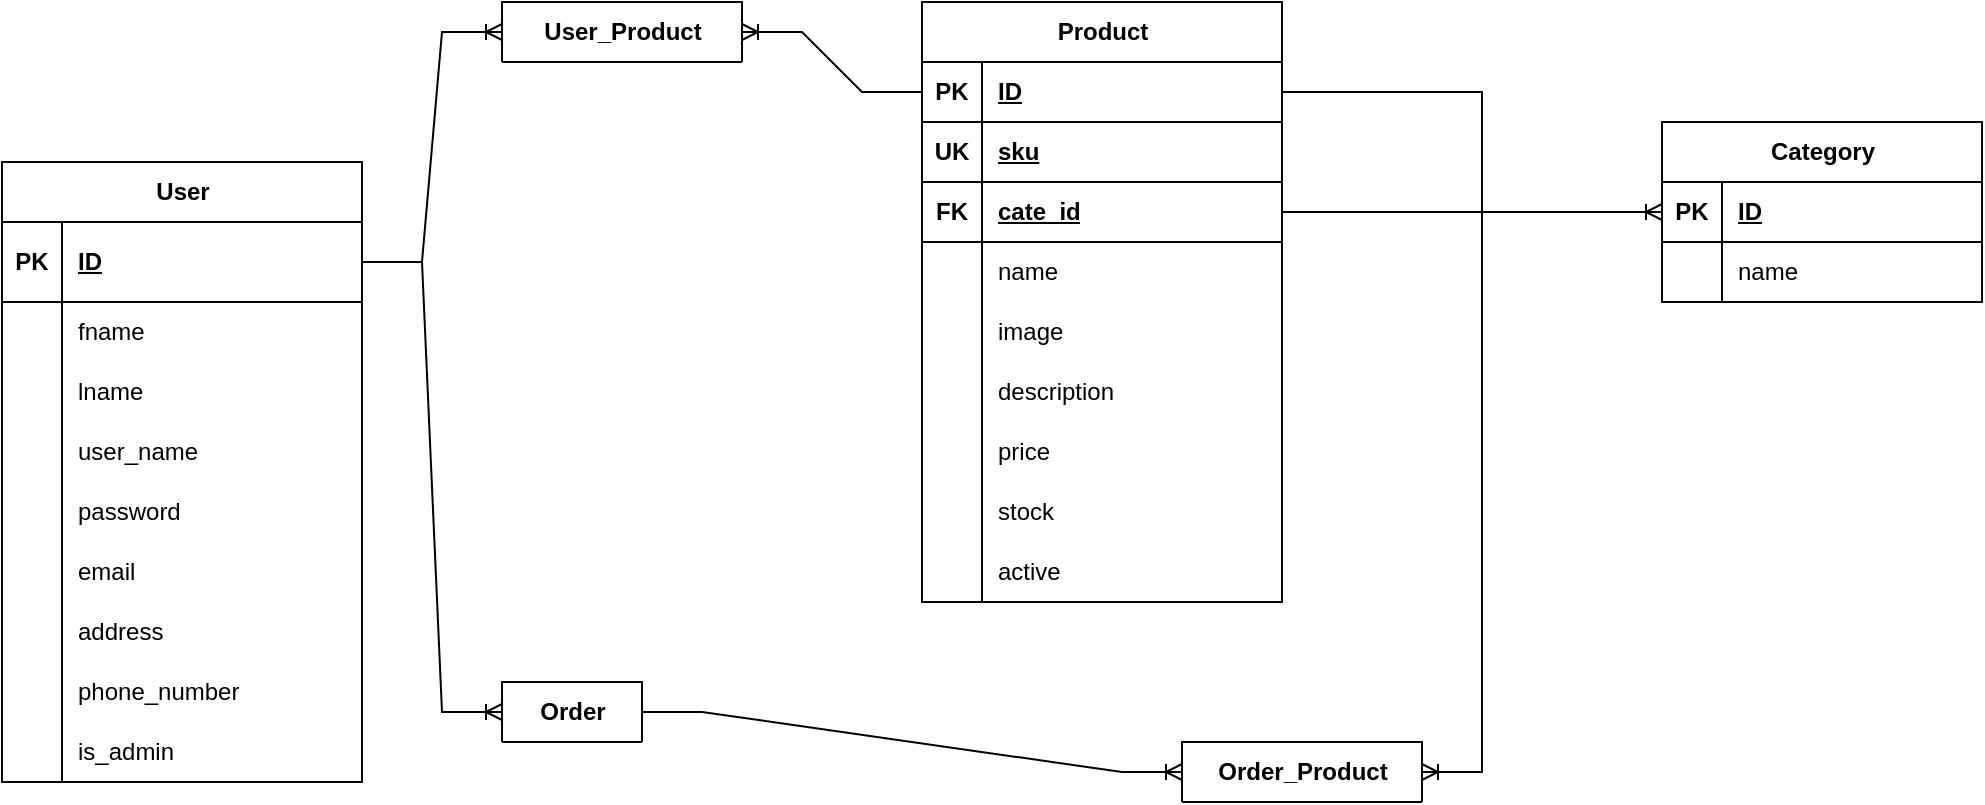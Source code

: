 <mxfile version="21.7.5" type="device">
  <diagram id="R2lEEEUBdFMjLlhIrx00" name="Page-1">
    <mxGraphModel dx="1034" dy="959" grid="1" gridSize="10" guides="1" tooltips="1" connect="1" arrows="1" fold="1" page="0" pageScale="1" pageWidth="850" pageHeight="1100" math="0" shadow="0" extFonts="Permanent Marker^https://fonts.googleapis.com/css?family=Permanent+Marker">
      <root>
        <mxCell id="0" />
        <mxCell id="1" parent="0" />
        <mxCell id="uQUNRMzhRuDib_gHSksI-64" value="User" style="shape=table;startSize=30;container=1;collapsible=1;childLayout=tableLayout;fixedRows=1;rowLines=0;fontStyle=1;align=center;resizeLast=1;html=1;" parent="1" vertex="1">
          <mxGeometry x="70" y="-160" width="180" height="310" as="geometry" />
        </mxCell>
        <mxCell id="uQUNRMzhRuDib_gHSksI-65" value="" style="shape=tableRow;horizontal=0;startSize=0;swimlaneHead=0;swimlaneBody=0;fillColor=none;collapsible=0;dropTarget=0;points=[[0,0.5],[1,0.5]];portConstraint=eastwest;top=0;left=0;right=0;bottom=1;" parent="uQUNRMzhRuDib_gHSksI-64" vertex="1">
          <mxGeometry y="30" width="180" height="40" as="geometry" />
        </mxCell>
        <mxCell id="uQUNRMzhRuDib_gHSksI-66" value="PK" style="shape=partialRectangle;connectable=0;fillColor=none;top=0;left=0;bottom=0;right=0;fontStyle=1;overflow=hidden;whiteSpace=wrap;html=1;" parent="uQUNRMzhRuDib_gHSksI-65" vertex="1">
          <mxGeometry width="30" height="40" as="geometry">
            <mxRectangle width="30" height="40" as="alternateBounds" />
          </mxGeometry>
        </mxCell>
        <mxCell id="uQUNRMzhRuDib_gHSksI-67" value="ID" style="shape=partialRectangle;connectable=0;fillColor=none;top=0;left=0;bottom=0;right=0;align=left;spacingLeft=6;fontStyle=5;overflow=hidden;whiteSpace=wrap;html=1;" parent="uQUNRMzhRuDib_gHSksI-65" vertex="1">
          <mxGeometry x="30" width="150" height="40" as="geometry">
            <mxRectangle width="150" height="40" as="alternateBounds" />
          </mxGeometry>
        </mxCell>
        <mxCell id="uQUNRMzhRuDib_gHSksI-71" value="" style="shape=tableRow;horizontal=0;startSize=0;swimlaneHead=0;swimlaneBody=0;fillColor=none;collapsible=0;dropTarget=0;points=[[0,0.5],[1,0.5]];portConstraint=eastwest;top=0;left=0;right=0;bottom=0;" parent="uQUNRMzhRuDib_gHSksI-64" vertex="1">
          <mxGeometry y="70" width="180" height="30" as="geometry" />
        </mxCell>
        <mxCell id="uQUNRMzhRuDib_gHSksI-72" value="" style="shape=partialRectangle;connectable=0;fillColor=none;top=0;left=0;bottom=0;right=0;editable=1;overflow=hidden;whiteSpace=wrap;html=1;" parent="uQUNRMzhRuDib_gHSksI-71" vertex="1">
          <mxGeometry width="30" height="30" as="geometry">
            <mxRectangle width="30" height="30" as="alternateBounds" />
          </mxGeometry>
        </mxCell>
        <mxCell id="uQUNRMzhRuDib_gHSksI-73" value="fname" style="shape=partialRectangle;connectable=0;fillColor=none;top=0;left=0;bottom=0;right=0;align=left;spacingLeft=6;overflow=hidden;whiteSpace=wrap;html=1;" parent="uQUNRMzhRuDib_gHSksI-71" vertex="1">
          <mxGeometry x="30" width="150" height="30" as="geometry">
            <mxRectangle width="150" height="30" as="alternateBounds" />
          </mxGeometry>
        </mxCell>
        <mxCell id="uQUNRMzhRuDib_gHSksI-74" value="" style="shape=tableRow;horizontal=0;startSize=0;swimlaneHead=0;swimlaneBody=0;fillColor=none;collapsible=0;dropTarget=0;points=[[0,0.5],[1,0.5]];portConstraint=eastwest;top=0;left=0;right=0;bottom=0;" parent="uQUNRMzhRuDib_gHSksI-64" vertex="1">
          <mxGeometry y="100" width="180" height="30" as="geometry" />
        </mxCell>
        <mxCell id="uQUNRMzhRuDib_gHSksI-75" value="" style="shape=partialRectangle;connectable=0;fillColor=none;top=0;left=0;bottom=0;right=0;editable=1;overflow=hidden;whiteSpace=wrap;html=1;" parent="uQUNRMzhRuDib_gHSksI-74" vertex="1">
          <mxGeometry width="30" height="30" as="geometry">
            <mxRectangle width="30" height="30" as="alternateBounds" />
          </mxGeometry>
        </mxCell>
        <mxCell id="uQUNRMzhRuDib_gHSksI-76" value="lname" style="shape=partialRectangle;connectable=0;fillColor=none;top=0;left=0;bottom=0;right=0;align=left;spacingLeft=6;overflow=hidden;whiteSpace=wrap;html=1;" parent="uQUNRMzhRuDib_gHSksI-74" vertex="1">
          <mxGeometry x="30" width="150" height="30" as="geometry">
            <mxRectangle width="150" height="30" as="alternateBounds" />
          </mxGeometry>
        </mxCell>
        <mxCell id="uQUNRMzhRuDib_gHSksI-77" value="" style="shape=tableRow;horizontal=0;startSize=0;swimlaneHead=0;swimlaneBody=0;fillColor=none;collapsible=0;dropTarget=0;points=[[0,0.5],[1,0.5]];portConstraint=eastwest;top=0;left=0;right=0;bottom=0;" parent="uQUNRMzhRuDib_gHSksI-64" vertex="1">
          <mxGeometry y="130" width="180" height="30" as="geometry" />
        </mxCell>
        <mxCell id="uQUNRMzhRuDib_gHSksI-78" value="" style="shape=partialRectangle;connectable=0;fillColor=none;top=0;left=0;bottom=0;right=0;editable=1;overflow=hidden;whiteSpace=wrap;html=1;" parent="uQUNRMzhRuDib_gHSksI-77" vertex="1">
          <mxGeometry width="30" height="30" as="geometry">
            <mxRectangle width="30" height="30" as="alternateBounds" />
          </mxGeometry>
        </mxCell>
        <mxCell id="uQUNRMzhRuDib_gHSksI-79" value="user_name" style="shape=partialRectangle;connectable=0;fillColor=none;top=0;left=0;bottom=0;right=0;align=left;spacingLeft=6;overflow=hidden;whiteSpace=wrap;html=1;" parent="uQUNRMzhRuDib_gHSksI-77" vertex="1">
          <mxGeometry x="30" width="150" height="30" as="geometry">
            <mxRectangle width="150" height="30" as="alternateBounds" />
          </mxGeometry>
        </mxCell>
        <mxCell id="uQUNRMzhRuDib_gHSksI-80" value="" style="shape=tableRow;horizontal=0;startSize=0;swimlaneHead=0;swimlaneBody=0;fillColor=none;collapsible=0;dropTarget=0;points=[[0,0.5],[1,0.5]];portConstraint=eastwest;top=0;left=0;right=0;bottom=0;" parent="uQUNRMzhRuDib_gHSksI-64" vertex="1">
          <mxGeometry y="160" width="180" height="30" as="geometry" />
        </mxCell>
        <mxCell id="uQUNRMzhRuDib_gHSksI-81" value="" style="shape=partialRectangle;connectable=0;fillColor=none;top=0;left=0;bottom=0;right=0;editable=1;overflow=hidden;whiteSpace=wrap;html=1;" parent="uQUNRMzhRuDib_gHSksI-80" vertex="1">
          <mxGeometry width="30" height="30" as="geometry">
            <mxRectangle width="30" height="30" as="alternateBounds" />
          </mxGeometry>
        </mxCell>
        <mxCell id="uQUNRMzhRuDib_gHSksI-82" value="password" style="shape=partialRectangle;connectable=0;fillColor=none;top=0;left=0;bottom=0;right=0;align=left;spacingLeft=6;overflow=hidden;whiteSpace=wrap;html=1;" parent="uQUNRMzhRuDib_gHSksI-80" vertex="1">
          <mxGeometry x="30" width="150" height="30" as="geometry">
            <mxRectangle width="150" height="30" as="alternateBounds" />
          </mxGeometry>
        </mxCell>
        <mxCell id="uQUNRMzhRuDib_gHSksI-83" value="" style="shape=tableRow;horizontal=0;startSize=0;swimlaneHead=0;swimlaneBody=0;fillColor=none;collapsible=0;dropTarget=0;points=[[0,0.5],[1,0.5]];portConstraint=eastwest;top=0;left=0;right=0;bottom=0;" parent="uQUNRMzhRuDib_gHSksI-64" vertex="1">
          <mxGeometry y="190" width="180" height="30" as="geometry" />
        </mxCell>
        <mxCell id="uQUNRMzhRuDib_gHSksI-84" value="" style="shape=partialRectangle;connectable=0;fillColor=none;top=0;left=0;bottom=0;right=0;editable=1;overflow=hidden;whiteSpace=wrap;html=1;" parent="uQUNRMzhRuDib_gHSksI-83" vertex="1">
          <mxGeometry width="30" height="30" as="geometry">
            <mxRectangle width="30" height="30" as="alternateBounds" />
          </mxGeometry>
        </mxCell>
        <mxCell id="uQUNRMzhRuDib_gHSksI-85" value="email" style="shape=partialRectangle;connectable=0;fillColor=none;top=0;left=0;bottom=0;right=0;align=left;spacingLeft=6;overflow=hidden;whiteSpace=wrap;html=1;" parent="uQUNRMzhRuDib_gHSksI-83" vertex="1">
          <mxGeometry x="30" width="150" height="30" as="geometry">
            <mxRectangle width="150" height="30" as="alternateBounds" />
          </mxGeometry>
        </mxCell>
        <mxCell id="uQUNRMzhRuDib_gHSksI-86" value="" style="shape=tableRow;horizontal=0;startSize=0;swimlaneHead=0;swimlaneBody=0;fillColor=none;collapsible=0;dropTarget=0;points=[[0,0.5],[1,0.5]];portConstraint=eastwest;top=0;left=0;right=0;bottom=0;" parent="uQUNRMzhRuDib_gHSksI-64" vertex="1">
          <mxGeometry y="220" width="180" height="30" as="geometry" />
        </mxCell>
        <mxCell id="uQUNRMzhRuDib_gHSksI-87" value="" style="shape=partialRectangle;connectable=0;fillColor=none;top=0;left=0;bottom=0;right=0;editable=1;overflow=hidden;whiteSpace=wrap;html=1;" parent="uQUNRMzhRuDib_gHSksI-86" vertex="1">
          <mxGeometry width="30" height="30" as="geometry">
            <mxRectangle width="30" height="30" as="alternateBounds" />
          </mxGeometry>
        </mxCell>
        <mxCell id="uQUNRMzhRuDib_gHSksI-88" value="address" style="shape=partialRectangle;connectable=0;fillColor=none;top=0;left=0;bottom=0;right=0;align=left;spacingLeft=6;overflow=hidden;whiteSpace=wrap;html=1;" parent="uQUNRMzhRuDib_gHSksI-86" vertex="1">
          <mxGeometry x="30" width="150" height="30" as="geometry">
            <mxRectangle width="150" height="30" as="alternateBounds" />
          </mxGeometry>
        </mxCell>
        <mxCell id="uQUNRMzhRuDib_gHSksI-89" value="" style="shape=tableRow;horizontal=0;startSize=0;swimlaneHead=0;swimlaneBody=0;fillColor=none;collapsible=0;dropTarget=0;points=[[0,0.5],[1,0.5]];portConstraint=eastwest;top=0;left=0;right=0;bottom=0;" parent="uQUNRMzhRuDib_gHSksI-64" vertex="1">
          <mxGeometry y="250" width="180" height="30" as="geometry" />
        </mxCell>
        <mxCell id="uQUNRMzhRuDib_gHSksI-90" value="" style="shape=partialRectangle;connectable=0;fillColor=none;top=0;left=0;bottom=0;right=0;editable=1;overflow=hidden;whiteSpace=wrap;html=1;" parent="uQUNRMzhRuDib_gHSksI-89" vertex="1">
          <mxGeometry width="30" height="30" as="geometry">
            <mxRectangle width="30" height="30" as="alternateBounds" />
          </mxGeometry>
        </mxCell>
        <mxCell id="uQUNRMzhRuDib_gHSksI-91" value="phone_number" style="shape=partialRectangle;connectable=0;fillColor=none;top=0;left=0;bottom=0;right=0;align=left;spacingLeft=6;overflow=hidden;whiteSpace=wrap;html=1;" parent="uQUNRMzhRuDib_gHSksI-89" vertex="1">
          <mxGeometry x="30" width="150" height="30" as="geometry">
            <mxRectangle width="150" height="30" as="alternateBounds" />
          </mxGeometry>
        </mxCell>
        <mxCell id="uQUNRMzhRuDib_gHSksI-92" value="" style="shape=tableRow;horizontal=0;startSize=0;swimlaneHead=0;swimlaneBody=0;fillColor=none;collapsible=0;dropTarget=0;points=[[0,0.5],[1,0.5]];portConstraint=eastwest;top=0;left=0;right=0;bottom=0;" parent="uQUNRMzhRuDib_gHSksI-64" vertex="1">
          <mxGeometry y="280" width="180" height="30" as="geometry" />
        </mxCell>
        <mxCell id="uQUNRMzhRuDib_gHSksI-93" value="" style="shape=partialRectangle;connectable=0;fillColor=none;top=0;left=0;bottom=0;right=0;editable=1;overflow=hidden;whiteSpace=wrap;html=1;" parent="uQUNRMzhRuDib_gHSksI-92" vertex="1">
          <mxGeometry width="30" height="30" as="geometry">
            <mxRectangle width="30" height="30" as="alternateBounds" />
          </mxGeometry>
        </mxCell>
        <mxCell id="uQUNRMzhRuDib_gHSksI-94" value="is_admin" style="shape=partialRectangle;connectable=0;fillColor=none;top=0;left=0;bottom=0;right=0;align=left;spacingLeft=6;overflow=hidden;whiteSpace=wrap;html=1;" parent="uQUNRMzhRuDib_gHSksI-92" vertex="1">
          <mxGeometry x="30" width="150" height="30" as="geometry">
            <mxRectangle width="150" height="30" as="alternateBounds" />
          </mxGeometry>
        </mxCell>
        <mxCell id="uQUNRMzhRuDib_gHSksI-95" value="Product" style="shape=table;startSize=30;container=1;collapsible=1;childLayout=tableLayout;fixedRows=1;rowLines=0;fontStyle=1;align=center;resizeLast=1;html=1;" parent="1" vertex="1">
          <mxGeometry x="530" y="-240" width="180" height="300" as="geometry" />
        </mxCell>
        <mxCell id="uQUNRMzhRuDib_gHSksI-96" value="" style="shape=tableRow;horizontal=0;startSize=0;swimlaneHead=0;swimlaneBody=0;fillColor=none;collapsible=0;dropTarget=0;points=[[0,0.5],[1,0.5]];portConstraint=eastwest;top=0;left=0;right=0;bottom=1;" parent="uQUNRMzhRuDib_gHSksI-95" vertex="1">
          <mxGeometry y="30" width="180" height="30" as="geometry" />
        </mxCell>
        <mxCell id="uQUNRMzhRuDib_gHSksI-97" value="PK" style="shape=partialRectangle;connectable=0;fillColor=none;top=0;left=0;bottom=0;right=0;fontStyle=1;overflow=hidden;whiteSpace=wrap;html=1;" parent="uQUNRMzhRuDib_gHSksI-96" vertex="1">
          <mxGeometry width="30" height="30" as="geometry">
            <mxRectangle width="30" height="30" as="alternateBounds" />
          </mxGeometry>
        </mxCell>
        <mxCell id="uQUNRMzhRuDib_gHSksI-98" value="ID" style="shape=partialRectangle;connectable=0;fillColor=none;top=0;left=0;bottom=0;right=0;align=left;spacingLeft=6;fontStyle=5;overflow=hidden;whiteSpace=wrap;html=1;" parent="uQUNRMzhRuDib_gHSksI-96" vertex="1">
          <mxGeometry x="30" width="150" height="30" as="geometry">
            <mxRectangle width="150" height="30" as="alternateBounds" />
          </mxGeometry>
        </mxCell>
        <mxCell id="uQUNRMzhRuDib_gHSksI-123" value="" style="shape=tableRow;horizontal=0;startSize=0;swimlaneHead=0;swimlaneBody=0;fillColor=none;collapsible=0;dropTarget=0;points=[[0,0.5],[1,0.5]];portConstraint=eastwest;top=0;left=0;right=0;bottom=1;" parent="uQUNRMzhRuDib_gHSksI-95" vertex="1">
          <mxGeometry y="60" width="180" height="30" as="geometry" />
        </mxCell>
        <mxCell id="uQUNRMzhRuDib_gHSksI-124" value="UK" style="shape=partialRectangle;connectable=0;fillColor=none;top=0;left=0;bottom=0;right=0;fontStyle=1;overflow=hidden;whiteSpace=wrap;html=1;" parent="uQUNRMzhRuDib_gHSksI-123" vertex="1">
          <mxGeometry width="30" height="30" as="geometry">
            <mxRectangle width="30" height="30" as="alternateBounds" />
          </mxGeometry>
        </mxCell>
        <mxCell id="uQUNRMzhRuDib_gHSksI-125" value="sku" style="shape=partialRectangle;connectable=0;fillColor=none;top=0;left=0;bottom=0;right=0;align=left;spacingLeft=6;fontStyle=5;overflow=hidden;whiteSpace=wrap;html=1;" parent="uQUNRMzhRuDib_gHSksI-123" vertex="1">
          <mxGeometry x="30" width="150" height="30" as="geometry">
            <mxRectangle width="150" height="30" as="alternateBounds" />
          </mxGeometry>
        </mxCell>
        <mxCell id="uQUNRMzhRuDib_gHSksI-129" value="" style="shape=tableRow;horizontal=0;startSize=0;swimlaneHead=0;swimlaneBody=0;fillColor=none;collapsible=0;dropTarget=0;points=[[0,0.5],[1,0.5]];portConstraint=eastwest;top=0;left=0;right=0;bottom=1;" parent="uQUNRMzhRuDib_gHSksI-95" vertex="1">
          <mxGeometry y="90" width="180" height="30" as="geometry" />
        </mxCell>
        <mxCell id="uQUNRMzhRuDib_gHSksI-130" value="FK" style="shape=partialRectangle;connectable=0;fillColor=none;top=0;left=0;bottom=0;right=0;fontStyle=1;overflow=hidden;whiteSpace=wrap;html=1;" parent="uQUNRMzhRuDib_gHSksI-129" vertex="1">
          <mxGeometry width="30" height="30" as="geometry">
            <mxRectangle width="30" height="30" as="alternateBounds" />
          </mxGeometry>
        </mxCell>
        <mxCell id="uQUNRMzhRuDib_gHSksI-131" value="cate_id" style="shape=partialRectangle;connectable=0;fillColor=none;top=0;left=0;bottom=0;right=0;align=left;spacingLeft=6;fontStyle=5;overflow=hidden;whiteSpace=wrap;html=1;" parent="uQUNRMzhRuDib_gHSksI-129" vertex="1">
          <mxGeometry x="30" width="150" height="30" as="geometry">
            <mxRectangle width="150" height="30" as="alternateBounds" />
          </mxGeometry>
        </mxCell>
        <mxCell id="uQUNRMzhRuDib_gHSksI-102" value="" style="shape=tableRow;horizontal=0;startSize=0;swimlaneHead=0;swimlaneBody=0;fillColor=none;collapsible=0;dropTarget=0;points=[[0,0.5],[1,0.5]];portConstraint=eastwest;top=0;left=0;right=0;bottom=0;" parent="uQUNRMzhRuDib_gHSksI-95" vertex="1">
          <mxGeometry y="120" width="180" height="30" as="geometry" />
        </mxCell>
        <mxCell id="uQUNRMzhRuDib_gHSksI-103" value="" style="shape=partialRectangle;connectable=0;fillColor=none;top=0;left=0;bottom=0;right=0;editable=1;overflow=hidden;whiteSpace=wrap;html=1;" parent="uQUNRMzhRuDib_gHSksI-102" vertex="1">
          <mxGeometry width="30" height="30" as="geometry">
            <mxRectangle width="30" height="30" as="alternateBounds" />
          </mxGeometry>
        </mxCell>
        <mxCell id="uQUNRMzhRuDib_gHSksI-104" value="name" style="shape=partialRectangle;connectable=0;fillColor=none;top=0;left=0;bottom=0;right=0;align=left;spacingLeft=6;overflow=hidden;whiteSpace=wrap;html=1;" parent="uQUNRMzhRuDib_gHSksI-102" vertex="1">
          <mxGeometry x="30" width="150" height="30" as="geometry">
            <mxRectangle width="150" height="30" as="alternateBounds" />
          </mxGeometry>
        </mxCell>
        <mxCell id="uQUNRMzhRuDib_gHSksI-132" value="" style="shape=tableRow;horizontal=0;startSize=0;swimlaneHead=0;swimlaneBody=0;fillColor=none;collapsible=0;dropTarget=0;points=[[0,0.5],[1,0.5]];portConstraint=eastwest;top=0;left=0;right=0;bottom=0;" parent="uQUNRMzhRuDib_gHSksI-95" vertex="1">
          <mxGeometry y="150" width="180" height="30" as="geometry" />
        </mxCell>
        <mxCell id="uQUNRMzhRuDib_gHSksI-133" value="" style="shape=partialRectangle;connectable=0;fillColor=none;top=0;left=0;bottom=0;right=0;editable=1;overflow=hidden;whiteSpace=wrap;html=1;" parent="uQUNRMzhRuDib_gHSksI-132" vertex="1">
          <mxGeometry width="30" height="30" as="geometry">
            <mxRectangle width="30" height="30" as="alternateBounds" />
          </mxGeometry>
        </mxCell>
        <mxCell id="uQUNRMzhRuDib_gHSksI-134" value="image" style="shape=partialRectangle;connectable=0;fillColor=none;top=0;left=0;bottom=0;right=0;align=left;spacingLeft=6;overflow=hidden;whiteSpace=wrap;html=1;" parent="uQUNRMzhRuDib_gHSksI-132" vertex="1">
          <mxGeometry x="30" width="150" height="30" as="geometry">
            <mxRectangle width="150" height="30" as="alternateBounds" />
          </mxGeometry>
        </mxCell>
        <mxCell id="uQUNRMzhRuDib_gHSksI-105" value="" style="shape=tableRow;horizontal=0;startSize=0;swimlaneHead=0;swimlaneBody=0;fillColor=none;collapsible=0;dropTarget=0;points=[[0,0.5],[1,0.5]];portConstraint=eastwest;top=0;left=0;right=0;bottom=0;" parent="uQUNRMzhRuDib_gHSksI-95" vertex="1">
          <mxGeometry y="180" width="180" height="30" as="geometry" />
        </mxCell>
        <mxCell id="uQUNRMzhRuDib_gHSksI-106" value="" style="shape=partialRectangle;connectable=0;fillColor=none;top=0;left=0;bottom=0;right=0;editable=1;overflow=hidden;whiteSpace=wrap;html=1;" parent="uQUNRMzhRuDib_gHSksI-105" vertex="1">
          <mxGeometry width="30" height="30" as="geometry">
            <mxRectangle width="30" height="30" as="alternateBounds" />
          </mxGeometry>
        </mxCell>
        <mxCell id="uQUNRMzhRuDib_gHSksI-107" value="description" style="shape=partialRectangle;connectable=0;fillColor=none;top=0;left=0;bottom=0;right=0;align=left;spacingLeft=6;overflow=hidden;whiteSpace=wrap;html=1;" parent="uQUNRMzhRuDib_gHSksI-105" vertex="1">
          <mxGeometry x="30" width="150" height="30" as="geometry">
            <mxRectangle width="150" height="30" as="alternateBounds" />
          </mxGeometry>
        </mxCell>
        <mxCell id="uQUNRMzhRuDib_gHSksI-114" value="" style="shape=tableRow;horizontal=0;startSize=0;swimlaneHead=0;swimlaneBody=0;fillColor=none;collapsible=0;dropTarget=0;points=[[0,0.5],[1,0.5]];portConstraint=eastwest;top=0;left=0;right=0;bottom=0;" parent="uQUNRMzhRuDib_gHSksI-95" vertex="1">
          <mxGeometry y="210" width="180" height="30" as="geometry" />
        </mxCell>
        <mxCell id="uQUNRMzhRuDib_gHSksI-115" value="" style="shape=partialRectangle;connectable=0;fillColor=none;top=0;left=0;bottom=0;right=0;editable=1;overflow=hidden;whiteSpace=wrap;html=1;" parent="uQUNRMzhRuDib_gHSksI-114" vertex="1">
          <mxGeometry width="30" height="30" as="geometry">
            <mxRectangle width="30" height="30" as="alternateBounds" />
          </mxGeometry>
        </mxCell>
        <mxCell id="uQUNRMzhRuDib_gHSksI-116" value="price" style="shape=partialRectangle;connectable=0;fillColor=none;top=0;left=0;bottom=0;right=0;align=left;spacingLeft=6;overflow=hidden;whiteSpace=wrap;html=1;" parent="uQUNRMzhRuDib_gHSksI-114" vertex="1">
          <mxGeometry x="30" width="150" height="30" as="geometry">
            <mxRectangle width="150" height="30" as="alternateBounds" />
          </mxGeometry>
        </mxCell>
        <mxCell id="uQUNRMzhRuDib_gHSksI-117" value="" style="shape=tableRow;horizontal=0;startSize=0;swimlaneHead=0;swimlaneBody=0;fillColor=none;collapsible=0;dropTarget=0;points=[[0,0.5],[1,0.5]];portConstraint=eastwest;top=0;left=0;right=0;bottom=0;" parent="uQUNRMzhRuDib_gHSksI-95" vertex="1">
          <mxGeometry y="240" width="180" height="30" as="geometry" />
        </mxCell>
        <mxCell id="uQUNRMzhRuDib_gHSksI-118" value="" style="shape=partialRectangle;connectable=0;fillColor=none;top=0;left=0;bottom=0;right=0;editable=1;overflow=hidden;whiteSpace=wrap;html=1;" parent="uQUNRMzhRuDib_gHSksI-117" vertex="1">
          <mxGeometry width="30" height="30" as="geometry">
            <mxRectangle width="30" height="30" as="alternateBounds" />
          </mxGeometry>
        </mxCell>
        <mxCell id="uQUNRMzhRuDib_gHSksI-119" value="stock" style="shape=partialRectangle;connectable=0;fillColor=none;top=0;left=0;bottom=0;right=0;align=left;spacingLeft=6;overflow=hidden;whiteSpace=wrap;html=1;" parent="uQUNRMzhRuDib_gHSksI-117" vertex="1">
          <mxGeometry x="30" width="150" height="30" as="geometry">
            <mxRectangle width="150" height="30" as="alternateBounds" />
          </mxGeometry>
        </mxCell>
        <mxCell id="uQUNRMzhRuDib_gHSksI-120" value="" style="shape=tableRow;horizontal=0;startSize=0;swimlaneHead=0;swimlaneBody=0;fillColor=none;collapsible=0;dropTarget=0;points=[[0,0.5],[1,0.5]];portConstraint=eastwest;top=0;left=0;right=0;bottom=0;" parent="uQUNRMzhRuDib_gHSksI-95" vertex="1">
          <mxGeometry y="270" width="180" height="30" as="geometry" />
        </mxCell>
        <mxCell id="uQUNRMzhRuDib_gHSksI-121" value="" style="shape=partialRectangle;connectable=0;fillColor=none;top=0;left=0;bottom=0;right=0;editable=1;overflow=hidden;whiteSpace=wrap;html=1;" parent="uQUNRMzhRuDib_gHSksI-120" vertex="1">
          <mxGeometry width="30" height="30" as="geometry">
            <mxRectangle width="30" height="30" as="alternateBounds" />
          </mxGeometry>
        </mxCell>
        <mxCell id="uQUNRMzhRuDib_gHSksI-122" value="active" style="shape=partialRectangle;connectable=0;fillColor=none;top=0;left=0;bottom=0;right=0;align=left;spacingLeft=6;overflow=hidden;whiteSpace=wrap;html=1;" parent="uQUNRMzhRuDib_gHSksI-120" vertex="1">
          <mxGeometry x="30" width="150" height="30" as="geometry">
            <mxRectangle width="150" height="30" as="alternateBounds" />
          </mxGeometry>
        </mxCell>
        <mxCell id="uQUNRMzhRuDib_gHSksI-135" value="User_Product" style="shape=table;startSize=30;container=1;collapsible=1;childLayout=tableLayout;fixedRows=1;rowLines=0;fontStyle=1;align=center;resizeLast=1;html=1;" parent="1" vertex="1" collapsed="1">
          <mxGeometry x="320" y="-240" width="120" height="30" as="geometry">
            <mxRectangle x="320" y="-240" width="180" height="120" as="alternateBounds" />
          </mxGeometry>
        </mxCell>
        <mxCell id="uQUNRMzhRuDib_gHSksI-136" value="" style="shape=tableRow;horizontal=0;startSize=0;swimlaneHead=0;swimlaneBody=0;fillColor=none;collapsible=0;dropTarget=0;points=[[0,0.5],[1,0.5]];portConstraint=eastwest;top=0;left=0;right=0;bottom=1;" parent="uQUNRMzhRuDib_gHSksI-135" vertex="1">
          <mxGeometry y="30" width="180" height="30" as="geometry" />
        </mxCell>
        <mxCell id="uQUNRMzhRuDib_gHSksI-137" value="PK" style="shape=partialRectangle;connectable=0;fillColor=none;top=0;left=0;bottom=0;right=0;fontStyle=1;overflow=hidden;whiteSpace=wrap;html=1;" parent="uQUNRMzhRuDib_gHSksI-136" vertex="1">
          <mxGeometry width="30" height="30" as="geometry">
            <mxRectangle width="30" height="30" as="alternateBounds" />
          </mxGeometry>
        </mxCell>
        <mxCell id="uQUNRMzhRuDib_gHSksI-138" value="ID" style="shape=partialRectangle;connectable=0;fillColor=none;top=0;left=0;bottom=0;right=0;align=left;spacingLeft=6;fontStyle=5;overflow=hidden;whiteSpace=wrap;html=1;" parent="uQUNRMzhRuDib_gHSksI-136" vertex="1">
          <mxGeometry x="30" width="150" height="30" as="geometry">
            <mxRectangle width="150" height="30" as="alternateBounds" />
          </mxGeometry>
        </mxCell>
        <mxCell id="uQUNRMzhRuDib_gHSksI-148" value="" style="shape=tableRow;horizontal=0;startSize=0;swimlaneHead=0;swimlaneBody=0;fillColor=none;collapsible=0;dropTarget=0;points=[[0,0.5],[1,0.5]];portConstraint=eastwest;top=0;left=0;right=0;bottom=1;" parent="uQUNRMzhRuDib_gHSksI-135" vertex="1">
          <mxGeometry y="60" width="180" height="30" as="geometry" />
        </mxCell>
        <mxCell id="uQUNRMzhRuDib_gHSksI-149" value="FK" style="shape=partialRectangle;connectable=0;fillColor=none;top=0;left=0;bottom=0;right=0;fontStyle=1;overflow=hidden;whiteSpace=wrap;html=1;" parent="uQUNRMzhRuDib_gHSksI-148" vertex="1">
          <mxGeometry width="30" height="30" as="geometry">
            <mxRectangle width="30" height="30" as="alternateBounds" />
          </mxGeometry>
        </mxCell>
        <mxCell id="uQUNRMzhRuDib_gHSksI-150" value="u_id" style="shape=partialRectangle;connectable=0;fillColor=none;top=0;left=0;bottom=0;right=0;align=left;spacingLeft=6;fontStyle=5;overflow=hidden;whiteSpace=wrap;html=1;" parent="uQUNRMzhRuDib_gHSksI-148" vertex="1">
          <mxGeometry x="30" width="150" height="30" as="geometry">
            <mxRectangle width="150" height="30" as="alternateBounds" />
          </mxGeometry>
        </mxCell>
        <mxCell id="uQUNRMzhRuDib_gHSksI-152" value="" style="shape=tableRow;horizontal=0;startSize=0;swimlaneHead=0;swimlaneBody=0;fillColor=none;collapsible=0;dropTarget=0;points=[[0,0.5],[1,0.5]];portConstraint=eastwest;top=0;left=0;right=0;bottom=1;" parent="uQUNRMzhRuDib_gHSksI-135" vertex="1">
          <mxGeometry y="90" width="180" height="30" as="geometry" />
        </mxCell>
        <mxCell id="uQUNRMzhRuDib_gHSksI-153" value="FK" style="shape=partialRectangle;connectable=0;fillColor=none;top=0;left=0;bottom=0;right=0;fontStyle=1;overflow=hidden;whiteSpace=wrap;html=1;" parent="uQUNRMzhRuDib_gHSksI-152" vertex="1">
          <mxGeometry width="30" height="30" as="geometry">
            <mxRectangle width="30" height="30" as="alternateBounds" />
          </mxGeometry>
        </mxCell>
        <mxCell id="uQUNRMzhRuDib_gHSksI-154" value="cate_id" style="shape=partialRectangle;connectable=0;fillColor=none;top=0;left=0;bottom=0;right=0;align=left;spacingLeft=6;fontStyle=5;overflow=hidden;whiteSpace=wrap;html=1;" parent="uQUNRMzhRuDib_gHSksI-152" vertex="1">
          <mxGeometry x="30" width="150" height="30" as="geometry">
            <mxRectangle width="150" height="30" as="alternateBounds" />
          </mxGeometry>
        </mxCell>
        <mxCell id="uQUNRMzhRuDib_gHSksI-151" value="" style="edgeStyle=entityRelationEdgeStyle;fontSize=12;html=1;endArrow=ERoneToMany;rounded=0;entryX=0;entryY=0.5;entryDx=0;entryDy=0;exitX=1;exitY=0.5;exitDx=0;exitDy=0;" parent="1" source="uQUNRMzhRuDib_gHSksI-65" target="uQUNRMzhRuDib_gHSksI-148" edge="1">
          <mxGeometry width="100" height="100" relative="1" as="geometry">
            <mxPoint x="250" y="-120" as="sourcePoint" />
            <mxPoint x="360" y="-30" as="targetPoint" />
          </mxGeometry>
        </mxCell>
        <mxCell id="uQUNRMzhRuDib_gHSksI-158" value="" style="edgeStyle=entityRelationEdgeStyle;fontSize=12;html=1;endArrow=ERoneToMany;rounded=0;exitX=0;exitY=0.5;exitDx=0;exitDy=0;" parent="1" source="uQUNRMzhRuDib_gHSksI-96" target="uQUNRMzhRuDib_gHSksI-152" edge="1">
          <mxGeometry width="100" height="100" relative="1" as="geometry">
            <mxPoint x="410" y="330" as="sourcePoint" />
            <mxPoint x="510" y="230" as="targetPoint" />
          </mxGeometry>
        </mxCell>
        <mxCell id="uQUNRMzhRuDib_gHSksI-159" value="Category" style="shape=table;startSize=30;container=1;collapsible=1;childLayout=tableLayout;fixedRows=1;rowLines=0;fontStyle=1;align=center;resizeLast=1;html=1;" parent="1" vertex="1">
          <mxGeometry x="900" y="-180" width="160" height="90" as="geometry" />
        </mxCell>
        <mxCell id="uQUNRMzhRuDib_gHSksI-160" value="" style="shape=tableRow;horizontal=0;startSize=0;swimlaneHead=0;swimlaneBody=0;fillColor=none;collapsible=0;dropTarget=0;points=[[0,0.5],[1,0.5]];portConstraint=eastwest;top=0;left=0;right=0;bottom=1;" parent="uQUNRMzhRuDib_gHSksI-159" vertex="1">
          <mxGeometry y="30" width="160" height="30" as="geometry" />
        </mxCell>
        <mxCell id="uQUNRMzhRuDib_gHSksI-161" value="PK" style="shape=partialRectangle;connectable=0;fillColor=none;top=0;left=0;bottom=0;right=0;fontStyle=1;overflow=hidden;whiteSpace=wrap;html=1;" parent="uQUNRMzhRuDib_gHSksI-160" vertex="1">
          <mxGeometry width="30" height="30" as="geometry">
            <mxRectangle width="30" height="30" as="alternateBounds" />
          </mxGeometry>
        </mxCell>
        <mxCell id="uQUNRMzhRuDib_gHSksI-162" value="ID" style="shape=partialRectangle;connectable=0;fillColor=none;top=0;left=0;bottom=0;right=0;align=left;spacingLeft=6;fontStyle=5;overflow=hidden;whiteSpace=wrap;html=1;" parent="uQUNRMzhRuDib_gHSksI-160" vertex="1">
          <mxGeometry x="30" width="130" height="30" as="geometry">
            <mxRectangle width="130" height="30" as="alternateBounds" />
          </mxGeometry>
        </mxCell>
        <mxCell id="uQUNRMzhRuDib_gHSksI-163" value="" style="shape=tableRow;horizontal=0;startSize=0;swimlaneHead=0;swimlaneBody=0;fillColor=none;collapsible=0;dropTarget=0;points=[[0,0.5],[1,0.5]];portConstraint=eastwest;top=0;left=0;right=0;bottom=0;" parent="uQUNRMzhRuDib_gHSksI-159" vertex="1">
          <mxGeometry y="60" width="160" height="30" as="geometry" />
        </mxCell>
        <mxCell id="uQUNRMzhRuDib_gHSksI-164" value="" style="shape=partialRectangle;connectable=0;fillColor=none;top=0;left=0;bottom=0;right=0;editable=1;overflow=hidden;whiteSpace=wrap;html=1;" parent="uQUNRMzhRuDib_gHSksI-163" vertex="1">
          <mxGeometry width="30" height="30" as="geometry">
            <mxRectangle width="30" height="30" as="alternateBounds" />
          </mxGeometry>
        </mxCell>
        <mxCell id="uQUNRMzhRuDib_gHSksI-165" value="name" style="shape=partialRectangle;connectable=0;fillColor=none;top=0;left=0;bottom=0;right=0;align=left;spacingLeft=6;overflow=hidden;whiteSpace=wrap;html=1;" parent="uQUNRMzhRuDib_gHSksI-163" vertex="1">
          <mxGeometry x="30" width="130" height="30" as="geometry">
            <mxRectangle width="130" height="30" as="alternateBounds" />
          </mxGeometry>
        </mxCell>
        <mxCell id="uQUNRMzhRuDib_gHSksI-172" value="" style="edgeStyle=entityRelationEdgeStyle;fontSize=12;html=1;endArrow=ERoneToMany;rounded=0;exitX=1;exitY=0.5;exitDx=0;exitDy=0;entryX=0;entryY=0.5;entryDx=0;entryDy=0;" parent="1" source="uQUNRMzhRuDib_gHSksI-129" target="uQUNRMzhRuDib_gHSksI-160" edge="1">
          <mxGeometry width="100" height="100" relative="1" as="geometry">
            <mxPoint x="680" y="80" as="sourcePoint" />
            <mxPoint x="930" y="-25" as="targetPoint" />
          </mxGeometry>
        </mxCell>
        <mxCell id="CutZZJZiLzIGsNlmI6QB-29" value="Order" style="shape=table;startSize=30;container=1;collapsible=1;childLayout=tableLayout;fixedRows=1;rowLines=0;fontStyle=1;align=center;resizeLast=1;html=1;" parent="1" vertex="1" collapsed="1">
          <mxGeometry x="320" y="100" width="70" height="30" as="geometry">
            <mxRectangle x="320" y="100" width="180" height="150" as="alternateBounds" />
          </mxGeometry>
        </mxCell>
        <mxCell id="CutZZJZiLzIGsNlmI6QB-30" value="" style="shape=tableRow;horizontal=0;startSize=0;swimlaneHead=0;swimlaneBody=0;fillColor=none;collapsible=0;dropTarget=0;points=[[0,0.5],[1,0.5]];portConstraint=eastwest;top=0;left=0;right=0;bottom=1;" parent="CutZZJZiLzIGsNlmI6QB-29" vertex="1">
          <mxGeometry y="30" width="180" height="30" as="geometry" />
        </mxCell>
        <mxCell id="CutZZJZiLzIGsNlmI6QB-31" value="PK" style="shape=partialRectangle;connectable=0;fillColor=none;top=0;left=0;bottom=0;right=0;fontStyle=1;overflow=hidden;whiteSpace=wrap;html=1;" parent="CutZZJZiLzIGsNlmI6QB-30" vertex="1">
          <mxGeometry width="30" height="30" as="geometry">
            <mxRectangle width="30" height="30" as="alternateBounds" />
          </mxGeometry>
        </mxCell>
        <mxCell id="CutZZJZiLzIGsNlmI6QB-32" value="ID" style="shape=partialRectangle;connectable=0;fillColor=none;top=0;left=0;bottom=0;right=0;align=left;spacingLeft=6;fontStyle=5;overflow=hidden;whiteSpace=wrap;html=1;" parent="CutZZJZiLzIGsNlmI6QB-30" vertex="1">
          <mxGeometry x="30" width="150" height="30" as="geometry">
            <mxRectangle width="150" height="30" as="alternateBounds" />
          </mxGeometry>
        </mxCell>
        <mxCell id="CutZZJZiLzIGsNlmI6QB-45" value="" style="shape=tableRow;horizontal=0;startSize=0;swimlaneHead=0;swimlaneBody=0;fillColor=none;collapsible=0;dropTarget=0;points=[[0,0.5],[1,0.5]];portConstraint=eastwest;top=0;left=0;right=0;bottom=1;" parent="CutZZJZiLzIGsNlmI6QB-29" vertex="1">
          <mxGeometry y="60" width="180" height="30" as="geometry" />
        </mxCell>
        <mxCell id="CutZZJZiLzIGsNlmI6QB-46" value="FK" style="shape=partialRectangle;connectable=0;fillColor=none;top=0;left=0;bottom=0;right=0;fontStyle=1;overflow=hidden;whiteSpace=wrap;html=1;" parent="CutZZJZiLzIGsNlmI6QB-45" vertex="1">
          <mxGeometry width="30" height="30" as="geometry">
            <mxRectangle width="30" height="30" as="alternateBounds" />
          </mxGeometry>
        </mxCell>
        <mxCell id="CutZZJZiLzIGsNlmI6QB-47" value="u_id" style="shape=partialRectangle;connectable=0;fillColor=none;top=0;left=0;bottom=0;right=0;align=left;spacingLeft=6;fontStyle=5;overflow=hidden;whiteSpace=wrap;html=1;" parent="CutZZJZiLzIGsNlmI6QB-45" vertex="1">
          <mxGeometry x="30" width="150" height="30" as="geometry">
            <mxRectangle width="150" height="30" as="alternateBounds" />
          </mxGeometry>
        </mxCell>
        <mxCell id="CutZZJZiLzIGsNlmI6QB-36" value="" style="shape=tableRow;horizontal=0;startSize=0;swimlaneHead=0;swimlaneBody=0;fillColor=none;collapsible=0;dropTarget=0;points=[[0,0.5],[1,0.5]];portConstraint=eastwest;top=0;left=0;right=0;bottom=0;" parent="CutZZJZiLzIGsNlmI6QB-29" vertex="1">
          <mxGeometry y="90" width="180" height="30" as="geometry" />
        </mxCell>
        <mxCell id="CutZZJZiLzIGsNlmI6QB-37" value="" style="shape=partialRectangle;connectable=0;fillColor=none;top=0;left=0;bottom=0;right=0;editable=1;overflow=hidden;whiteSpace=wrap;html=1;" parent="CutZZJZiLzIGsNlmI6QB-36" vertex="1">
          <mxGeometry width="30" height="30" as="geometry">
            <mxRectangle width="30" height="30" as="alternateBounds" />
          </mxGeometry>
        </mxCell>
        <mxCell id="CutZZJZiLzIGsNlmI6QB-38" value="total_price" style="shape=partialRectangle;connectable=0;fillColor=none;top=0;left=0;bottom=0;right=0;align=left;spacingLeft=6;overflow=hidden;whiteSpace=wrap;html=1;" parent="CutZZJZiLzIGsNlmI6QB-36" vertex="1">
          <mxGeometry x="30" width="150" height="30" as="geometry">
            <mxRectangle width="150" height="30" as="alternateBounds" />
          </mxGeometry>
        </mxCell>
        <mxCell id="CutZZJZiLzIGsNlmI6QB-39" value="" style="shape=tableRow;horizontal=0;startSize=0;swimlaneHead=0;swimlaneBody=0;fillColor=none;collapsible=0;dropTarget=0;points=[[0,0.5],[1,0.5]];portConstraint=eastwest;top=0;left=0;right=0;bottom=0;" parent="CutZZJZiLzIGsNlmI6QB-29" vertex="1">
          <mxGeometry y="120" width="180" height="30" as="geometry" />
        </mxCell>
        <mxCell id="CutZZJZiLzIGsNlmI6QB-40" value="" style="shape=partialRectangle;connectable=0;fillColor=none;top=0;left=0;bottom=0;right=0;editable=1;overflow=hidden;whiteSpace=wrap;html=1;" parent="CutZZJZiLzIGsNlmI6QB-39" vertex="1">
          <mxGeometry width="30" height="30" as="geometry">
            <mxRectangle width="30" height="30" as="alternateBounds" />
          </mxGeometry>
        </mxCell>
        <mxCell id="CutZZJZiLzIGsNlmI6QB-41" value="status" style="shape=partialRectangle;connectable=0;fillColor=none;top=0;left=0;bottom=0;right=0;align=left;spacingLeft=6;overflow=hidden;whiteSpace=wrap;html=1;" parent="CutZZJZiLzIGsNlmI6QB-39" vertex="1">
          <mxGeometry x="30" width="150" height="30" as="geometry">
            <mxRectangle width="150" height="30" as="alternateBounds" />
          </mxGeometry>
        </mxCell>
        <mxCell id="CutZZJZiLzIGsNlmI6QB-51" value="" style="edgeStyle=entityRelationEdgeStyle;fontSize=12;html=1;endArrow=ERoneToMany;rounded=0;exitX=1;exitY=0.5;exitDx=0;exitDy=0;entryX=0;entryY=0.5;entryDx=0;entryDy=0;" parent="1" source="uQUNRMzhRuDib_gHSksI-65" target="CutZZJZiLzIGsNlmI6QB-45" edge="1">
          <mxGeometry width="100" height="100" relative="1" as="geometry">
            <mxPoint x="251.98" y="-69.36" as="sourcePoint" />
            <mxPoint x="670" y="70" as="targetPoint" />
          </mxGeometry>
        </mxCell>
        <mxCell id="CutZZJZiLzIGsNlmI6QB-52" value="Order_Product" style="shape=table;startSize=30;container=1;collapsible=1;childLayout=tableLayout;fixedRows=1;rowLines=0;fontStyle=1;align=center;resizeLast=1;html=1;" parent="1" vertex="1" collapsed="1">
          <mxGeometry x="660" y="130" width="120" height="30" as="geometry">
            <mxRectangle x="660" y="130" width="180" height="120" as="alternateBounds" />
          </mxGeometry>
        </mxCell>
        <mxCell id="CutZZJZiLzIGsNlmI6QB-53" value="" style="shape=tableRow;horizontal=0;startSize=0;swimlaneHead=0;swimlaneBody=0;fillColor=none;collapsible=0;dropTarget=0;points=[[0,0.5],[1,0.5]];portConstraint=eastwest;top=0;left=0;right=0;bottom=1;" parent="CutZZJZiLzIGsNlmI6QB-52" vertex="1">
          <mxGeometry y="30" width="180" height="30" as="geometry" />
        </mxCell>
        <mxCell id="CutZZJZiLzIGsNlmI6QB-54" value="PK" style="shape=partialRectangle;connectable=0;fillColor=none;top=0;left=0;bottom=0;right=0;fontStyle=1;overflow=hidden;whiteSpace=wrap;html=1;" parent="CutZZJZiLzIGsNlmI6QB-53" vertex="1">
          <mxGeometry width="30" height="30" as="geometry">
            <mxRectangle width="30" height="30" as="alternateBounds" />
          </mxGeometry>
        </mxCell>
        <mxCell id="CutZZJZiLzIGsNlmI6QB-55" value="ID" style="shape=partialRectangle;connectable=0;fillColor=none;top=0;left=0;bottom=0;right=0;align=left;spacingLeft=6;fontStyle=5;overflow=hidden;whiteSpace=wrap;html=1;" parent="CutZZJZiLzIGsNlmI6QB-53" vertex="1">
          <mxGeometry x="30" width="150" height="30" as="geometry">
            <mxRectangle width="150" height="30" as="alternateBounds" />
          </mxGeometry>
        </mxCell>
        <mxCell id="CutZZJZiLzIGsNlmI6QB-65" value="" style="shape=tableRow;horizontal=0;startSize=0;swimlaneHead=0;swimlaneBody=0;fillColor=none;collapsible=0;dropTarget=0;points=[[0,0.5],[1,0.5]];portConstraint=eastwest;top=0;left=0;right=0;bottom=1;" parent="CutZZJZiLzIGsNlmI6QB-52" vertex="1">
          <mxGeometry y="60" width="180" height="30" as="geometry" />
        </mxCell>
        <mxCell id="CutZZJZiLzIGsNlmI6QB-66" value="FK" style="shape=partialRectangle;connectable=0;fillColor=none;top=0;left=0;bottom=0;right=0;fontStyle=1;overflow=hidden;whiteSpace=wrap;html=1;" parent="CutZZJZiLzIGsNlmI6QB-65" vertex="1">
          <mxGeometry width="30" height="30" as="geometry">
            <mxRectangle width="30" height="30" as="alternateBounds" />
          </mxGeometry>
        </mxCell>
        <mxCell id="CutZZJZiLzIGsNlmI6QB-67" value="cart_id" style="shape=partialRectangle;connectable=0;fillColor=none;top=0;left=0;bottom=0;right=0;align=left;spacingLeft=6;fontStyle=5;overflow=hidden;whiteSpace=wrap;html=1;" parent="CutZZJZiLzIGsNlmI6QB-65" vertex="1">
          <mxGeometry x="30" width="150" height="30" as="geometry">
            <mxRectangle width="150" height="30" as="alternateBounds" />
          </mxGeometry>
        </mxCell>
        <mxCell id="CutZZJZiLzIGsNlmI6QB-68" value="" style="shape=tableRow;horizontal=0;startSize=0;swimlaneHead=0;swimlaneBody=0;fillColor=none;collapsible=0;dropTarget=0;points=[[0,0.5],[1,0.5]];portConstraint=eastwest;top=0;left=0;right=0;bottom=1;" parent="CutZZJZiLzIGsNlmI6QB-52" vertex="1">
          <mxGeometry y="90" width="180" height="30" as="geometry" />
        </mxCell>
        <mxCell id="CutZZJZiLzIGsNlmI6QB-69" value="FK" style="shape=partialRectangle;connectable=0;fillColor=none;top=0;left=0;bottom=0;right=0;fontStyle=1;overflow=hidden;whiteSpace=wrap;html=1;" parent="CutZZJZiLzIGsNlmI6QB-68" vertex="1">
          <mxGeometry width="30" height="30" as="geometry">
            <mxRectangle width="30" height="30" as="alternateBounds" />
          </mxGeometry>
        </mxCell>
        <mxCell id="CutZZJZiLzIGsNlmI6QB-70" value="product_id" style="shape=partialRectangle;connectable=0;fillColor=none;top=0;left=0;bottom=0;right=0;align=left;spacingLeft=6;fontStyle=5;overflow=hidden;whiteSpace=wrap;html=1;" parent="CutZZJZiLzIGsNlmI6QB-68" vertex="1">
          <mxGeometry x="30" width="150" height="30" as="geometry">
            <mxRectangle width="150" height="30" as="alternateBounds" />
          </mxGeometry>
        </mxCell>
        <mxCell id="CutZZJZiLzIGsNlmI6QB-71" value="" style="edgeStyle=entityRelationEdgeStyle;fontSize=12;html=1;endArrow=ERoneToMany;rounded=0;exitX=1;exitY=0.5;exitDx=0;exitDy=0;entryX=0;entryY=0.5;entryDx=0;entryDy=0;" parent="1" source="CutZZJZiLzIGsNlmI6QB-30" target="CutZZJZiLzIGsNlmI6QB-65" edge="1">
          <mxGeometry width="100" height="100" relative="1" as="geometry">
            <mxPoint x="520" y="155" as="sourcePoint" />
            <mxPoint x="670" y="190" as="targetPoint" />
          </mxGeometry>
        </mxCell>
        <mxCell id="CutZZJZiLzIGsNlmI6QB-73" value="" style="edgeStyle=entityRelationEdgeStyle;fontSize=12;html=1;endArrow=ERoneToMany;rounded=0;exitX=1;exitY=0.5;exitDx=0;exitDy=0;" parent="1" source="uQUNRMzhRuDib_gHSksI-96" target="CutZZJZiLzIGsNlmI6QB-68" edge="1">
          <mxGeometry width="100" height="100" relative="1" as="geometry">
            <mxPoint x="1140" y="100" as="sourcePoint" />
            <mxPoint x="700" y="20" as="targetPoint" />
          </mxGeometry>
        </mxCell>
      </root>
    </mxGraphModel>
  </diagram>
</mxfile>
